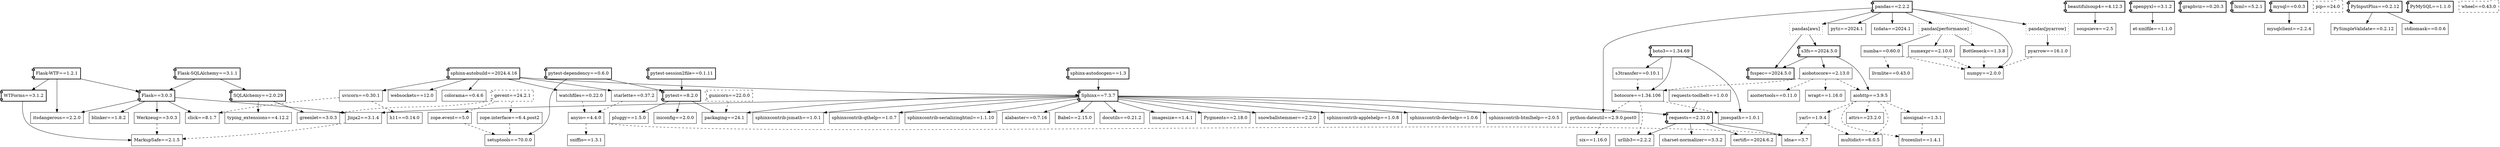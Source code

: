 digraph imported_packages {
    graph [rankdir=TB]

    // All Imported Packages
    /*
        Bold components are packages installed based on `requirements.txt`
        Boxes are packages installed as dependencies of other packages
        Dashed folders are packages installed with Python
        Dashed components are packages installed based on the Dockerfile
    */

    aiobotocore [
        label="\N==2.13.0"
        shape="box"
    ]
    aiohttp [
        label="\N==3.9.5"
        shape="box"
    ]
    aioitertools [
        label="\N==0.11.0"
        shape="box"
    ]
    aiosignal [
        label="\N==1.3.1"
        shape="box"
    ]
    alabaster [
        label="\N==0.7.16"
        shape="box"
    ]
    anyio [
        label="\N==4.4.0"
        shape="box"
    ]
    attrs [
        label="\N==23.2.0"
        shape="box"
    ]
    Babel [
        label="\N==2.15.0"
        shape="box"
    ]
    beautifulsoup4 [
        label="\N==4.12.3"
        shape="component"
        style="bold"
    ]
    blinker [
        label="\N==1.8.2"
        shape="box"
    ]
    boto3 [
        label="\N==1.34.69"
        shape="component"
        style="bold"
    ]
    botocore [
        label="\N==1.34.106"
        shape="box"
    ]
    Bottleneck [
        label="\N==1.3.8"
        shape="box"
    ]
    certifi [
        label="\N==2024.6.2"
        shape="box"
    ]
    "charset-normalizer" [
        label="\N==3.3.2"
        shape="box"
    ]
    click [
        label="\N==8.1.7"
        shape="box"
    ]
    colorama [
        label="\N==0.4.6"
        shape="box"
    ]
    docutils [
        label="\N==0.21.2"
        shape="box"
    ]
    "et-xmlfile" [
        label="\N==1.1.0"
        shape="box"
    ]
    Flask [
        label="\N==3.0.3"
        shape="component"
        style="bold"
    ]
    "Flask-SQLAlchemy" [
        label="\N==3.1.1"
        shape="component"
        style="bold"
    ]
    "Flask-WTF" [
        label="\N==1.2.1"
        shape="component"
        style="bold"
    ]
    frozenlist [
        label="\N==1.4.1"
        shape="box"
    ]
    fsspec [
        label="\N==2024.5.0"
        shape="component"
        style="bold"
    ]
    gevent [
        label="\N==24.2.1"
        shape="component"
        style="dashed"
    ]
    graphviz [
        label="\N==0.20.3"
        shape="component"
        style="bold"
    ]
    greenlet [
        label="\N==3.0.3"
        shape="box"
    ]
    gunicorn [
        label="\N==22.0.0"
        shape="component"
        style="dashed"
    ]
    h11 [
        label="\N==0.14.0"
        shape="box"
    ]
    idna [
        label="\N==3.7"
        shape="box"
    ]
    imagesize [
        label="\N==1.4.1"
        shape="box"
    ]
    iniconfig [
        label="\N==2.0.0"
        shape="box"
    ]
    itsdangerous [
        label="\N==2.2.0"
        shape="box"
    ]
    Jinja2 [
        label="\N==3.1.4"
        shape="box"
    ]
    jmespath [
        label="\N==1.0.1"
        shape="box"
    ]
    llvmlite [
        label="\N==0.43.0"
        shape="box"
    ]
    lxml [
        label="\N==5.2.1"
        shape="component"
        style="bold"
    ]
    MarkupSafe [
        label="\N==2.1.5"
        shape="box"
    ]
    multidict [
        label="\N==6.0.5"
        shape="box"
    ]
    mysql [
        label="\N==0.0.3"
        shape="component"
        style="bold"
    ]
    mysqlclient [
        label="\N==2.2.4"
        shape="box"
    ]
    numba [
        label="\N==0.60.0"
        shape="box"
    ]
    numexpr [
        label="\N==2.10.0"
        shape="box"
    ]
    numpy [
        label="\N==2.0.0"
        shape="box"
    ]
    openpyxl [
        label="\N==3.1.2"
        shape="component"
        style="bold"
    ]
    packaging [
        label="\N==24.1"
        shape="box"
    ]
    pandas [
        label="\N==2.2.2"
        shape="component"
        style="bold"
    ]
    pip [
        label="\N==24.0"
        shape="folder"
        style="dashed"
    ]
    pluggy [
        label="\N==1.5.0"
        shape="box"
    ]
    pyarrow [
        label="\N==16.1.0"
        shape="box"
    ]
    Pygments [
        label="\N==2.18.0"
        shape="box"
    ]
    PyInputPlus [
        label="\N==0.2.12"
        shape="component"
        style="bold"
    ]
    PyMySQL [
        label="\N==1.1.0"
        shape="component"
        style="bold"
    ]
    PySimpleValidate [
        label="\N==0.2.12"
        shape="box"
    ]
    pytest [
        label="\N==8.2.0"
        shape="component"
        style="bold"
    ]
    "pytest-dependency" [
        label="\N==0.6.0"
        shape="component"
        style="bold"
    ]
    "pytest-session2file" [
        label="\N==0.1.11"
        shape="component"
        style="bold"
    ]
    "python-dateutil" [
        label="\N==2.9.0.post0"
        shape="box"
    ]
    pytz [
        label="\N==2024.1"
        shape="box"
    ]
    requests [
        label="\N==2.31.0"
        shape="component"
        style="bold"
    ]
    "requests-toolbelt" [
        label="\N==1.0.0"
        shape="box"
    ]
    s3fs [
        label="\N==2024.5.0"
        shape="component"
        style="bold"
    ]
    s3transfer [
        label="\N==0.10.1"
        shape="box"
    ]
    setuptools [
        label="\N==70.0.0"
        shape="box"
    ]
    six [
        label="\N==1.16.0"
        shape="box"
    ]
    sniffio [
        label="\N==1.3.1"
        shape="box"
    ]
    snowballstemmer [
        label="\N==2.2.0"
        shape="box"
    ]
    soupsieve [
        label="\N==2.5"
        shape="box"
    ]
    Sphinx [
        label="\N==7.3.7"
        shape="component"
        style="bold"
    ]
    "sphinx-autobuild" [
        label="\N==2024.4.16"
        shape="component"
        style="bold"
    ]
    "sphinx-autodocgen" [
        label="\N==1.3"
        shape="component"
        style="bold"
    ]
    "sphinxcontrib-applehelp" [
        label="\N==1.0.8"
        shape="box"
    ]
    "sphinxcontrib-devhelp" [
        label="\N==1.0.6"
        shape="box"
    ]
    "sphinxcontrib-htmlhelp" [
        label="\N==2.0.5"
        shape="box"
    ]
    "sphinxcontrib-jsmath" [
        label="\N==1.0.1"
        shape="box"
    ]
    "sphinxcontrib-qthelp" [
        label="\N==1.0.7"
        shape="box"
    ]
    "sphinxcontrib-serializinghtml" [
        label="\N==1.1.10"
        shape="box"
    ]
    SQLAlchemy [
        label="\N==2.0.29"
        shape="component"
        style="bold"
    ]
    starlette [
        label="\N==0.37.2"
        shape="box"
    ]
    stdiomask [
        label="\N==0.0.6"
        shape="box"
    ]
    typing_extensions [
        label="\N==4.12.2"
        shape="box"
    ]
    tzdata [
        label="\N==2024.1"
        shape="box"
    ]
    urllib3 [
        label="\N==2.2.2"
        shape="box"
    ]
    uvicorn [
        label="\N==0.30.1"
        shape="box"
    ]
    watchfiles [
        label="\N==0.22.0"
        shape="box"
    ]
    websockets [
        label="\N==12.0"
        shape="box"
    ]
    Werkzeug [
        label="\N==3.0.3"
        shape="box"
    ]
    wheel [
        label="\N==0.43.0"
        shape="folder"
        style="dashed"
    ]
    wrapt [
        label="\N==1.16.0"
        shape="box"
    ]
    WTForms [
        label="\N==3.1.2"
        shape="component"
        style="bold"
    ]
    yarl [
        label="\N==1.9.4"
        shape="box"
    ]
    "zope.event" [
        label="\N==5.0"
        shape="box"
    ]
    "zope.interface" [
        label="\N==6.4.post2"
        shape="box"
    ]

    // Pandas Optional Dependency Markers
    "pandas[aws]" [
        shape="box"
        style="dotted"
    ]
    "pandas[performance]" [
        shape="box"
        style="dotted"
    ]
    "pandas[pyarrow]" [
        shape="box"
        style="dotted"
    ]

    // Package Dependencies
    aiobotocore -> aiohttp [style="dashed"]
    aiobotocore -> aioitertools [style="dashed"]
    aiobotocore -> botocore [style="dashed"]
    aiobotocore -> wrapt [style="dashed"]
    aiohttp -> aiosignal [style="dashed"]
    aiohttp -> attrs [style="dashed"]
    aiohttp -> frozenlist [style="dashed"]
    aiohttp -> multidict [style="dashed"]
    aiohttp -> yarl [style="dashed"]
    aiosignal -> frozenlist [style="dashed"]
    anyio -> idna [style="dashed"]
    anyio -> sniffio [style="dashed"]
    beautifulsoup4 -> soupsieve
    boto3 -> botocore
    boto3 -> jmespath
    boto3 -> s3transfer
    botocore -> jmespath [style="dashed"]
    botocore -> "python-dateutil" [style="dashed"]
    botocore -> urllib3 [style="dashed"]
    Bottleneck -> numpy [style="dashed"]
    Flask -> blinker
    Flask -> click
    Flask -> itsdangerous
    Flask -> Jinja2
    Flask -> Werkzeug
    "Flask-SQLAlchemy" -> Flask
    "Flask-SQLAlchemy" -> SQLAlchemy
    "Flask-WTF" -> Flask
    "Flask-WTF" -> itsdangerous
    "Flask-WTF" -> WTForms
    gevent -> greenlet [style="dashed"]
    gevent -> "zope.event" [style="dashed"]
    gevent -> "zope.interface" [style="dashed"]
    gunicorn -> packaging [style="dashed"]
    Jinja2 -> MarkupSafe [style="dashed"]
    mysql -> mysqlclient
    numba -> llvmlite [style="dashed"]
    numba -> numpy [style="dashed"]
    numexpr -> numpy [style="dashed"]
    openpyxl -> "et-xmlfile"
    pandas -> numpy
    pandas -> "python-dateutil"
    pandas -> pytz
    pandas -> tzdata
    pandas -> "pandas[aws]"
        "pandas[aws]" -> fsspec
        "pandas[aws]" -> s3fs
    pandas -> "pandas[performance]"
        "pandas[performance]" -> Bottleneck
        "pandas[performance]" -> numba
        "pandas[performance]" -> numexpr
    pandas -> "pandas[pyarrow]"
        "pandas[pyarrow]" -> pyarrow
    pyarrow -> numpy [style="dashed"]
    PyInputPlus -> PySimpleValidate
    PyInputPlus -> stdiomask
    pytest -> iniconfig
    pytest -> packaging
    pytest -> pluggy
    "pytest-dependency" -> pytest
    "pytest-dependency" -> setuptools
    "pytest-session2file" -> pytest
    "python-dateutil" -> six [style="dashed"]
    requests -> certifi
    requests -> "charset-normalizer"
    requests -> idna
    requests -> urllib3
    "requests-toolbelt" -> requests
    s3fs -> aiobotocore
    s3fs -> aiohttp
    s3fs -> fsspec
    s3transfer -> botocore [style="dashed"]
    Sphinx -> alabaster
    Sphinx -> Babel
    Sphinx -> docutils
    Sphinx -> imagesize
    Sphinx -> Jinja2
    Sphinx -> packaging
    Sphinx -> Pygments
    Sphinx -> requests
    Sphinx -> snowballstemmer
    Sphinx -> "sphinxcontrib-applehelp"
    Sphinx -> "sphinxcontrib-devhelp"
    Sphinx -> "sphinxcontrib-htmlhelp"
    Sphinx -> "sphinxcontrib-jsmath"
    Sphinx -> "sphinxcontrib-qthelp"
    Sphinx -> "sphinxcontrib-serializinghtml"
    "sphinx-autobuild" -> colorama
    "sphinx-autobuild" -> Sphinx
    "sphinx-autobuild" -> starlette
    "sphinx-autobuild" -> uvicorn
    "sphinx-autobuild" -> watchfiles
    "sphinx-autobuild" -> websockets
    "sphinx-autodocgen" -> Sphinx
    SQLAlchemy -> greenlet
    SQLAlchemy -> typing_extensions
    starlette -> anyio [style="dashed"]
    uvicorn -> click [style="dashed"]
    uvicorn -> h11 [style="dashed"]
    watchfiles -> anyio [style="dashed"]
    Werkzeug -> MarkupSafe [style="dashed"]
    WTForms -> MarkupSafe
    yarl -> idna [style="dashed"]
    yarl -> multidict [style="dashed"]
    "zope.event" -> setuptools [style="dashed"]
    "zope.interface" -> setuptools [style="dashed"]
}